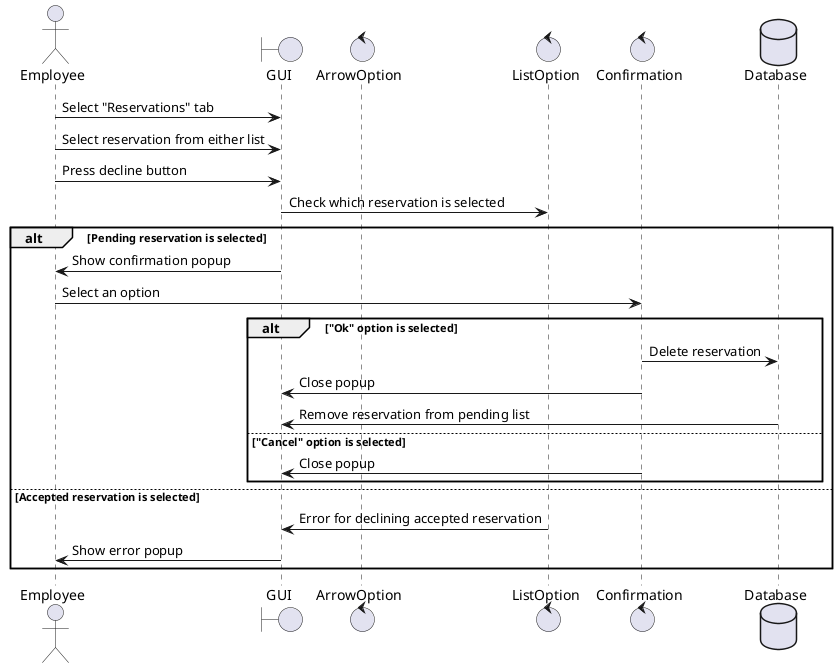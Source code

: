 @startuml

actor Employee as E
boundary GUI as G
control ArrowOption as O
control ListOption as L
control Confirmation as C
database Database as D

E -> G : Select "Reservations" tab
E -> G : Select reservation from either list
E -> G : Press decline button
G -> L : Check which reservation is selected

alt Pending reservation is selected
    G -> E : Show confirmation popup
    E -> C : Select an option

    alt "Ok" option is selected
        C -> D : Delete reservation
        C -> G : Close popup
        D -> G : Remove reservation from pending list
    else "Cancel" option is selected
        C -> G : Close popup
    end
else Accepted reservation is selected
    L -> G : Error for declining accepted reservation
    G -> E : Show error popup
end

@enduml
